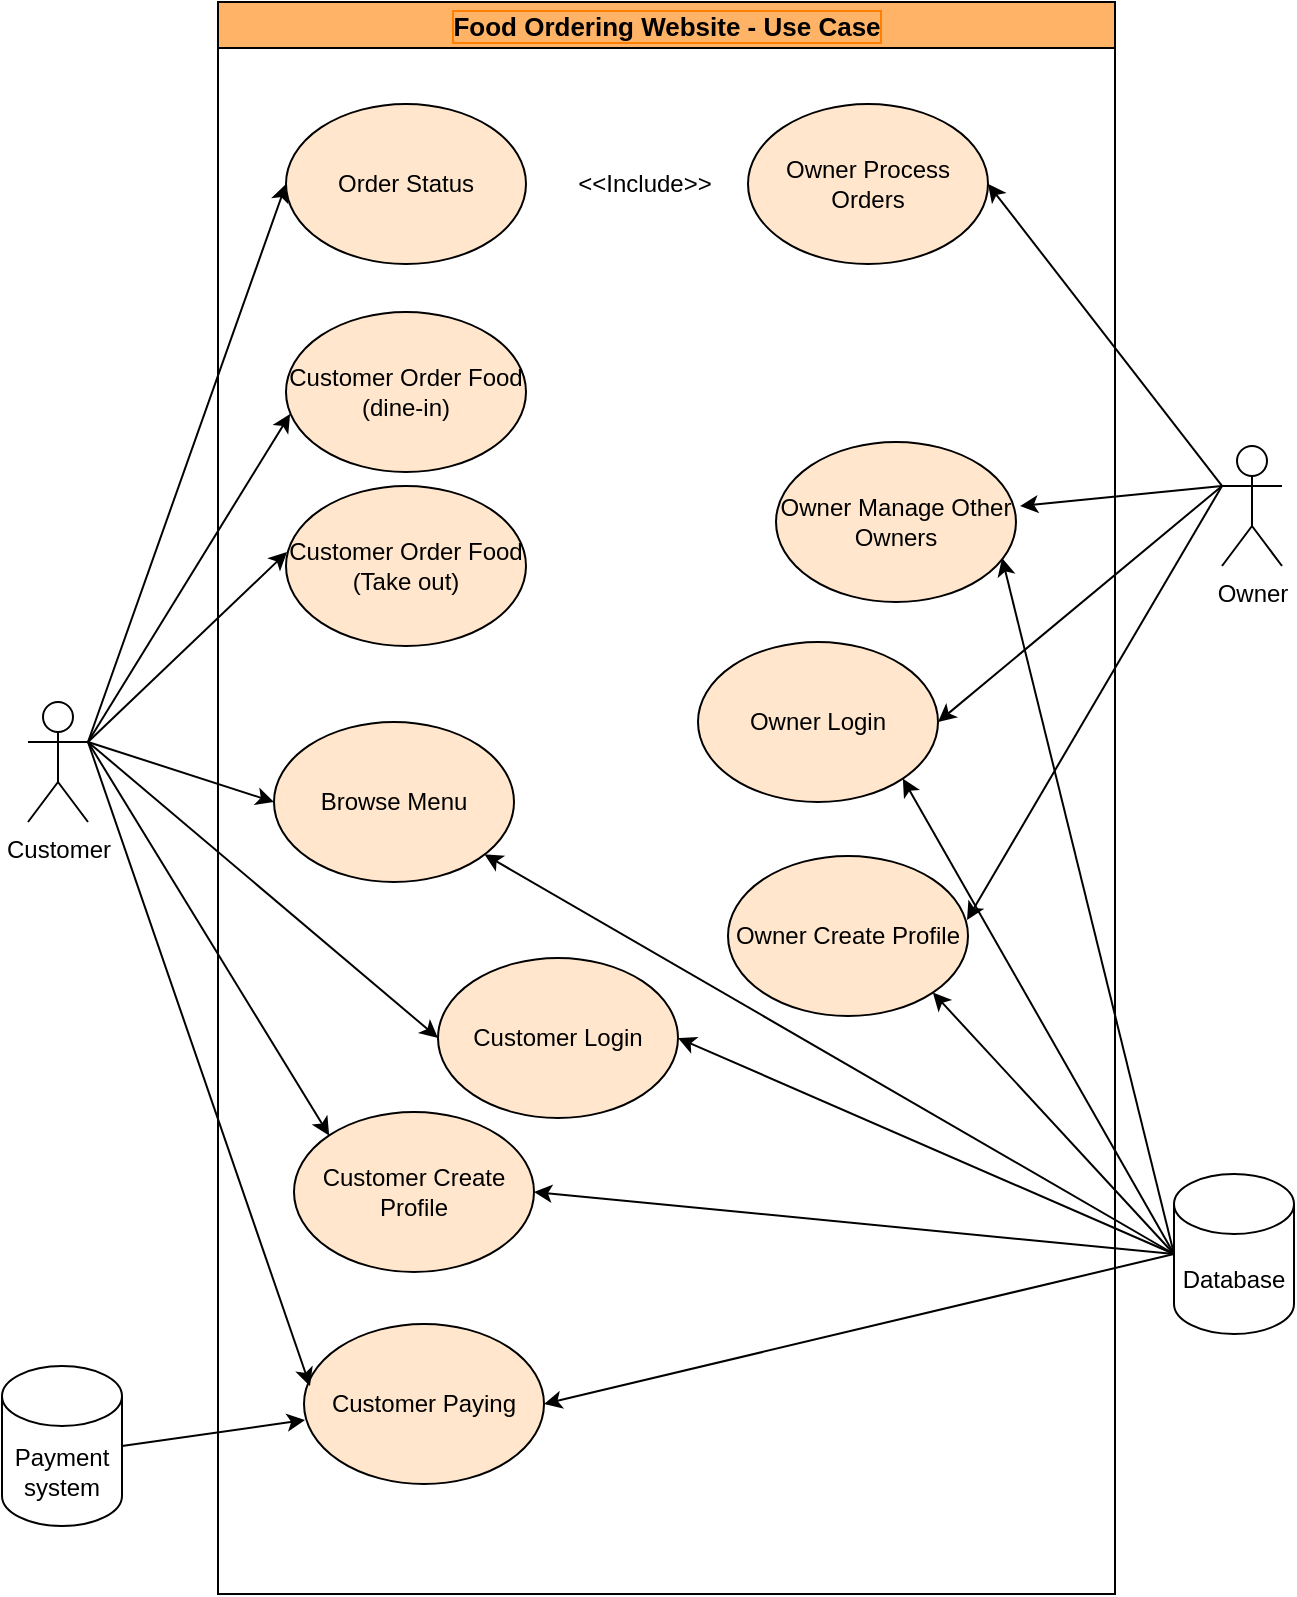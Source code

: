 <mxfile version="20.3.0" type="device"><diagram id="OGWe7V-UiVV6aoLmkXQ1" name="Page-1"><mxGraphModel dx="1422" dy="857" grid="0" gridSize="10" guides="1" tooltips="1" connect="1" arrows="1" fold="1" page="1" pageScale="1" pageWidth="850" pageHeight="1100" math="0" shadow="0"><root><mxCell id="0"/><mxCell id="1" parent="0"/><mxCell id="ZeZ_NI1ToA-x4IdeEfVI-1" value="Customer" style="shape=umlActor;verticalLabelPosition=bottom;verticalAlign=top;outlineConnect=0;html=1;rounded=0;" parent="1" vertex="1"><mxGeometry x="106" y="372" width="30" height="60" as="geometry"/></mxCell><object label="Owner" id="ZeZ_NI1ToA-x4IdeEfVI-16"><mxCell style="shape=umlActor;verticalLabelPosition=bottom;verticalAlign=top;html=1;outlineConnect=0;rounded=0;" parent="1" vertex="1"><mxGeometry x="703" y="244" width="30" height="60" as="geometry"/></mxCell></object><mxCell id="ZeZ_NI1ToA-x4IdeEfVI-21" value="" style="endArrow=classic;html=1;rounded=0;exitX=1;exitY=0.333;exitDx=0;exitDy=0;exitPerimeter=0;entryX=0.017;entryY=0.638;entryDx=0;entryDy=0;fontColor=#FF9933;entryPerimeter=0;" parent="1" source="ZeZ_NI1ToA-x4IdeEfVI-1" target="ZeZ_NI1ToA-x4IdeEfVI-2" edge="1"><mxGeometry width="50" height="50" relative="1" as="geometry"><mxPoint x="644.5" y="447" as="sourcePoint"/><mxPoint x="694.5" y="397" as="targetPoint"/></mxGeometry></mxCell><mxCell id="ZeZ_NI1ToA-x4IdeEfVI-22" value="" style="endArrow=classic;html=1;rounded=0;exitX=1;exitY=0.333;exitDx=0;exitDy=0;exitPerimeter=0;entryX=0.004;entryY=0.413;entryDx=0;entryDy=0;fontColor=#FF9933;entryPerimeter=0;" parent="1" source="ZeZ_NI1ToA-x4IdeEfVI-1" target="ZeZ_NI1ToA-x4IdeEfVI-4" edge="1"><mxGeometry width="50" height="50" relative="1" as="geometry"><mxPoint x="644.5" y="437" as="sourcePoint"/><mxPoint x="694.5" y="387" as="targetPoint"/></mxGeometry></mxCell><mxCell id="ZeZ_NI1ToA-x4IdeEfVI-24" value="" style="endArrow=classic;html=1;rounded=0;entryX=0;entryY=0;entryDx=0;entryDy=0;fontColor=#FF9933;exitX=1;exitY=0.333;exitDx=0;exitDy=0;exitPerimeter=0;" parent="1" source="ZeZ_NI1ToA-x4IdeEfVI-1" target="ZeZ_NI1ToA-x4IdeEfVI-5" edge="1"><mxGeometry width="50" height="50" relative="1" as="geometry"><mxPoint x="154.5" y="297" as="sourcePoint"/><mxPoint x="694.5" y="387" as="targetPoint"/></mxGeometry></mxCell><mxCell id="ZeZ_NI1ToA-x4IdeEfVI-25" value="" style="endArrow=classic;html=1;rounded=0;exitX=0;exitY=0.333;exitDx=0;exitDy=0;exitPerimeter=0;entryX=1;entryY=0.5;entryDx=0;entryDy=0;fontColor=#FF9933;" parent="1" source="ZeZ_NI1ToA-x4IdeEfVI-16" target="ZeZ_NI1ToA-x4IdeEfVI-9" edge="1"><mxGeometry width="50" height="50" relative="1" as="geometry"><mxPoint x="644.5" y="437" as="sourcePoint"/><mxPoint x="694.5" y="387" as="targetPoint"/></mxGeometry></mxCell><mxCell id="ZeZ_NI1ToA-x4IdeEfVI-26" value="" style="endArrow=classic;html=1;rounded=0;exitX=0;exitY=0.333;exitDx=0;exitDy=0;exitPerimeter=0;entryX=1.017;entryY=0.4;entryDx=0;entryDy=0;entryPerimeter=0;fontColor=#FF9933;" parent="1" source="ZeZ_NI1ToA-x4IdeEfVI-16" target="ZeZ_NI1ToA-x4IdeEfVI-11" edge="1"><mxGeometry width="50" height="50" relative="1" as="geometry"><mxPoint x="644.5" y="437" as="sourcePoint"/><mxPoint x="694.5" y="387" as="targetPoint"/></mxGeometry></mxCell><mxCell id="ZeZ_NI1ToA-x4IdeEfVI-36" value="Food Ordering Website - Use Case" style="swimlane;labelBackgroundColor=none;labelBorderColor=#FF8000;strokeColor=default;fontSize=13;fontColor=#000000;fillColor=#FFB366;html=1;" parent="1" vertex="1"><mxGeometry x="201" y="22" width="448.5" height="796" as="geometry"/></mxCell><mxCell id="ZeZ_NI1ToA-x4IdeEfVI-4" value="Customer Order Food (Take out)" style="ellipse;whiteSpace=wrap;html=1;labelBackgroundColor=none;rounded=0;fillColor=#ffe6cc;strokeColor=default;" parent="ZeZ_NI1ToA-x4IdeEfVI-36" vertex="1"><mxGeometry x="34" y="242" width="120" height="80" as="geometry"/></mxCell><mxCell id="ZeZ_NI1ToA-x4IdeEfVI-2" value="Customer Order Food (dine-in)" style="ellipse;whiteSpace=wrap;html=1;labelBackgroundColor=none;rounded=0;fillColor=#ffe6cc;strokeColor=default;" parent="ZeZ_NI1ToA-x4IdeEfVI-36" vertex="1"><mxGeometry x="34" y="155" width="120" height="80" as="geometry"/></mxCell><mxCell id="ZeZ_NI1ToA-x4IdeEfVI-5" value="Customer Create Profile" style="ellipse;whiteSpace=wrap;html=1;labelBackgroundColor=none;rounded=0;fillColor=#ffe6cc;strokeColor=default;" parent="ZeZ_NI1ToA-x4IdeEfVI-36" vertex="1"><mxGeometry x="38" y="555" width="120" height="80" as="geometry"/></mxCell><mxCell id="89De42l-TnRdINTMHY1R-7" value="Customer Login" style="ellipse;whiteSpace=wrap;html=1;labelBackgroundColor=none;rounded=0;fillColor=#ffe6cc;strokeColor=default;" vertex="1" parent="ZeZ_NI1ToA-x4IdeEfVI-36"><mxGeometry x="110" y="478" width="120" height="80" as="geometry"/></mxCell><mxCell id="89De42l-TnRdINTMHY1R-8" value="Customer Paying" style="ellipse;whiteSpace=wrap;html=1;labelBackgroundColor=none;rounded=0;fillColor=#ffe6cc;strokeColor=default;" vertex="1" parent="ZeZ_NI1ToA-x4IdeEfVI-36"><mxGeometry x="43" y="661" width="120" height="80" as="geometry"/></mxCell><mxCell id="89De42l-TnRdINTMHY1R-9" value="Owner Login" style="ellipse;whiteSpace=wrap;html=1;labelBackgroundColor=none;rounded=0;fillColor=#ffe6cc;strokeColor=default;" vertex="1" parent="ZeZ_NI1ToA-x4IdeEfVI-36"><mxGeometry x="240" y="320" width="120" height="80" as="geometry"/></mxCell><mxCell id="89De42l-TnRdINTMHY1R-11" value="Owner Create Profile" style="ellipse;whiteSpace=wrap;html=1;labelBackgroundColor=none;rounded=0;fillColor=#ffe6cc;strokeColor=default;" vertex="1" parent="ZeZ_NI1ToA-x4IdeEfVI-36"><mxGeometry x="255" y="427" width="120" height="80" as="geometry"/></mxCell><mxCell id="ZeZ_NI1ToA-x4IdeEfVI-11" value="Owner Manage Other Owners" style="ellipse;whiteSpace=wrap;html=1;labelBackgroundColor=none;rounded=0;fillColor=#ffe6cc;strokeColor=default;" parent="ZeZ_NI1ToA-x4IdeEfVI-36" vertex="1"><mxGeometry x="279" y="220" width="120" height="80" as="geometry"/></mxCell><mxCell id="ZeZ_NI1ToA-x4IdeEfVI-9" value="Owner Process Orders" style="ellipse;whiteSpace=wrap;html=1;labelBackgroundColor=none;rounded=0;fillColor=#ffe6cc;strokeColor=default;" parent="ZeZ_NI1ToA-x4IdeEfVI-36" vertex="1"><mxGeometry x="265" y="51" width="120" height="80" as="geometry"/></mxCell><mxCell id="89De42l-TnRdINTMHY1R-14" value="Order Status" style="ellipse;whiteSpace=wrap;html=1;labelBackgroundColor=none;rounded=0;fillColor=#ffe6cc;strokeColor=default;" vertex="1" parent="ZeZ_NI1ToA-x4IdeEfVI-36"><mxGeometry x="34" y="51" width="120" height="80" as="geometry"/></mxCell><mxCell id="89De42l-TnRdINTMHY1R-16" value="Browse Menu" style="ellipse;whiteSpace=wrap;html=1;labelBackgroundColor=none;rounded=0;fillColor=#ffe6cc;strokeColor=default;" vertex="1" parent="ZeZ_NI1ToA-x4IdeEfVI-36"><mxGeometry x="28" y="360" width="120" height="80" as="geometry"/></mxCell><mxCell id="ZeZ_NI1ToA-x4IdeEfVI-27" value="&amp;lt;&amp;lt;Include&amp;gt;&amp;gt;" style="text;html=1;align=center;verticalAlign=middle;resizable=0;points=[];autosize=1;strokeColor=none;fillColor=none;rounded=0;" parent="ZeZ_NI1ToA-x4IdeEfVI-36" vertex="1"><mxGeometry x="168" y="76" width="90" height="30" as="geometry"/></mxCell><mxCell id="89De42l-TnRdINTMHY1R-6" value="Database" style="shape=cylinder3;whiteSpace=wrap;html=1;boundedLbl=1;backgroundOutline=1;size=15;" vertex="1" parent="1"><mxGeometry x="679" y="608" width="60" height="80" as="geometry"/></mxCell><mxCell id="89De42l-TnRdINTMHY1R-12" value="Payment system" style="shape=cylinder3;whiteSpace=wrap;html=1;boundedLbl=1;backgroundOutline=1;size=15;" vertex="1" parent="1"><mxGeometry x="93" y="704" width="60" height="80" as="geometry"/></mxCell><mxCell id="89De42l-TnRdINTMHY1R-17" value="" style="endArrow=classic;html=1;rounded=0;entryX=0;entryY=0.5;entryDx=0;entryDy=0;exitX=1;exitY=0.333;exitDx=0;exitDy=0;exitPerimeter=0;" edge="1" parent="1" source="ZeZ_NI1ToA-x4IdeEfVI-1" target="89De42l-TnRdINTMHY1R-7"><mxGeometry width="50" height="50" relative="1" as="geometry"><mxPoint x="164" y="229" as="sourcePoint"/><mxPoint x="449" y="378" as="targetPoint"/></mxGeometry></mxCell><mxCell id="89De42l-TnRdINTMHY1R-18" value="" style="endArrow=classic;html=1;rounded=0;exitX=1;exitY=0.5;exitDx=0;exitDy=0;exitPerimeter=0;entryX=0.004;entryY=0.6;entryDx=0;entryDy=0;entryPerimeter=0;" edge="1" parent="1" source="89De42l-TnRdINTMHY1R-12" target="89De42l-TnRdINTMHY1R-8"><mxGeometry width="50" height="50" relative="1" as="geometry"><mxPoint x="399" y="428" as="sourcePoint"/><mxPoint x="449" y="378" as="targetPoint"/></mxGeometry></mxCell><mxCell id="89De42l-TnRdINTMHY1R-19" value="" style="endArrow=classic;html=1;rounded=0;entryX=0;entryY=0.5;entryDx=0;entryDy=0;exitX=1;exitY=0.333;exitDx=0;exitDy=0;exitPerimeter=0;" edge="1" parent="1" source="ZeZ_NI1ToA-x4IdeEfVI-1" target="89De42l-TnRdINTMHY1R-16"><mxGeometry width="50" height="50" relative="1" as="geometry"><mxPoint x="164" y="227" as="sourcePoint"/><mxPoint x="449" y="378" as="targetPoint"/></mxGeometry></mxCell><mxCell id="89De42l-TnRdINTMHY1R-20" value="" style="endArrow=classic;html=1;rounded=0;exitX=0;exitY=0.333;exitDx=0;exitDy=0;exitPerimeter=0;entryX=1;entryY=0.5;entryDx=0;entryDy=0;" edge="1" parent="1" source="ZeZ_NI1ToA-x4IdeEfVI-16" target="89De42l-TnRdINTMHY1R-9"><mxGeometry width="50" height="50" relative="1" as="geometry"><mxPoint x="399" y="428" as="sourcePoint"/><mxPoint x="449" y="378" as="targetPoint"/></mxGeometry></mxCell><mxCell id="89De42l-TnRdINTMHY1R-21" value="" style="endArrow=classic;html=1;rounded=0;entryX=0.996;entryY=0.4;entryDx=0;entryDy=0;entryPerimeter=0;exitX=0;exitY=0.333;exitDx=0;exitDy=0;exitPerimeter=0;" edge="1" parent="1" source="ZeZ_NI1ToA-x4IdeEfVI-16" target="89De42l-TnRdINTMHY1R-11"><mxGeometry width="50" height="50" relative="1" as="geometry"><mxPoint x="673" y="161" as="sourcePoint"/><mxPoint x="449" y="378" as="targetPoint"/></mxGeometry></mxCell><mxCell id="89De42l-TnRdINTMHY1R-22" value="" style="endArrow=classic;html=1;rounded=0;entryX=0;entryY=0.5;entryDx=0;entryDy=0;exitX=1;exitY=0.333;exitDx=0;exitDy=0;exitPerimeter=0;" edge="1" parent="1" source="ZeZ_NI1ToA-x4IdeEfVI-1" target="89De42l-TnRdINTMHY1R-14"><mxGeometry width="50" height="50" relative="1" as="geometry"><mxPoint x="166" y="228" as="sourcePoint"/><mxPoint x="449" y="378" as="targetPoint"/></mxGeometry></mxCell><mxCell id="89De42l-TnRdINTMHY1R-23" value="" style="endArrow=classic;html=1;rounded=0;entryX=0.025;entryY=0.388;entryDx=0;entryDy=0;exitX=1;exitY=0.333;exitDx=0;exitDy=0;exitPerimeter=0;entryPerimeter=0;" edge="1" parent="1" source="ZeZ_NI1ToA-x4IdeEfVI-1" target="89De42l-TnRdINTMHY1R-8"><mxGeometry width="50" height="50" relative="1" as="geometry"><mxPoint x="166" y="227" as="sourcePoint"/><mxPoint x="449" y="378" as="targetPoint"/></mxGeometry></mxCell><mxCell id="89De42l-TnRdINTMHY1R-24" value="" style="endArrow=classic;html=1;rounded=0;exitX=0;exitY=0.5;exitDx=0;exitDy=0;exitPerimeter=0;entryX=1;entryY=0.5;entryDx=0;entryDy=0;" edge="1" parent="1" source="89De42l-TnRdINTMHY1R-6" target="89De42l-TnRdINTMHY1R-8"><mxGeometry width="50" height="50" relative="1" as="geometry"><mxPoint x="399" y="428" as="sourcePoint"/><mxPoint x="449" y="378" as="targetPoint"/></mxGeometry></mxCell><mxCell id="89De42l-TnRdINTMHY1R-25" value="" style="endArrow=classic;html=1;rounded=0;exitX=0;exitY=0.5;exitDx=0;exitDy=0;exitPerimeter=0;" edge="1" parent="1" source="89De42l-TnRdINTMHY1R-6" target="89De42l-TnRdINTMHY1R-16"><mxGeometry width="50" height="50" relative="1" as="geometry"><mxPoint x="671" y="621" as="sourcePoint"/><mxPoint x="449" y="378" as="targetPoint"/></mxGeometry></mxCell><mxCell id="89De42l-TnRdINTMHY1R-26" value="" style="endArrow=classic;html=1;rounded=0;exitX=0;exitY=0.5;exitDx=0;exitDy=0;exitPerimeter=0;entryX=1;entryY=0.5;entryDx=0;entryDy=0;" edge="1" parent="1" source="89De42l-TnRdINTMHY1R-6" target="89De42l-TnRdINTMHY1R-7"><mxGeometry width="50" height="50" relative="1" as="geometry"><mxPoint x="399" y="428" as="sourcePoint"/><mxPoint x="449" y="378" as="targetPoint"/></mxGeometry></mxCell><mxCell id="89De42l-TnRdINTMHY1R-27" value="" style="endArrow=classic;html=1;rounded=0;exitX=0;exitY=0.5;exitDx=0;exitDy=0;exitPerimeter=0;entryX=1;entryY=0.5;entryDx=0;entryDy=0;" edge="1" parent="1" source="89De42l-TnRdINTMHY1R-6" target="ZeZ_NI1ToA-x4IdeEfVI-5"><mxGeometry width="50" height="50" relative="1" as="geometry"><mxPoint x="399" y="428" as="sourcePoint"/><mxPoint x="449" y="378" as="targetPoint"/></mxGeometry></mxCell><mxCell id="89De42l-TnRdINTMHY1R-29" value="" style="endArrow=classic;html=1;rounded=0;exitX=0;exitY=0.5;exitDx=0;exitDy=0;exitPerimeter=0;entryX=1;entryY=1;entryDx=0;entryDy=0;" edge="1" parent="1" source="89De42l-TnRdINTMHY1R-6" target="89De42l-TnRdINTMHY1R-11"><mxGeometry width="50" height="50" relative="1" as="geometry"><mxPoint x="399" y="428" as="sourcePoint"/><mxPoint x="449" y="378" as="targetPoint"/></mxGeometry></mxCell><mxCell id="89De42l-TnRdINTMHY1R-30" value="" style="endArrow=classic;html=1;rounded=0;exitX=0;exitY=0.5;exitDx=0;exitDy=0;exitPerimeter=0;entryX=1;entryY=1;entryDx=0;entryDy=0;" edge="1" parent="1" source="89De42l-TnRdINTMHY1R-6" target="89De42l-TnRdINTMHY1R-9"><mxGeometry width="50" height="50" relative="1" as="geometry"><mxPoint x="399" y="428" as="sourcePoint"/><mxPoint x="449" y="378" as="targetPoint"/></mxGeometry></mxCell><mxCell id="89De42l-TnRdINTMHY1R-31" value="" style="endArrow=classic;html=1;rounded=0;entryX=0.942;entryY=0.725;entryDx=0;entryDy=0;entryPerimeter=0;exitX=0;exitY=0.5;exitDx=0;exitDy=0;exitPerimeter=0;" edge="1" parent="1" source="89De42l-TnRdINTMHY1R-6" target="ZeZ_NI1ToA-x4IdeEfVI-11"><mxGeometry width="50" height="50" relative="1" as="geometry"><mxPoint x="692" y="654" as="sourcePoint"/><mxPoint x="449" y="378" as="targetPoint"/></mxGeometry></mxCell></root></mxGraphModel></diagram></mxfile>
